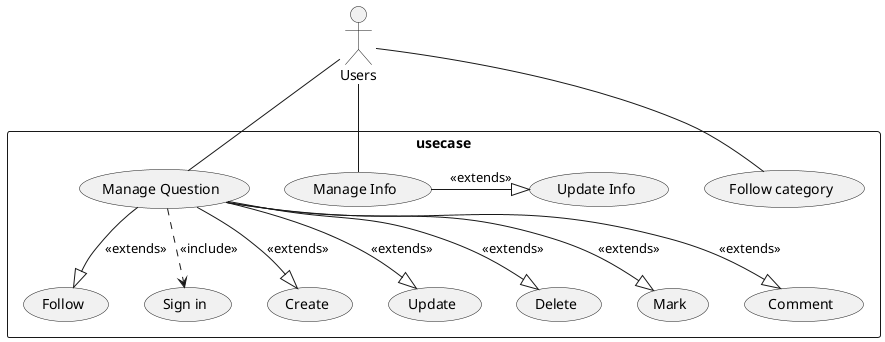 @startuml
actor Users
rectangle usecase{
    Users -right- (Manage Question)
    (Follow) <|-up-(Manage Question) : <<extends>>
    (Sign in) <.up- (Manage Question) : <<include>>
    (Create) <|-up-(Manage Question) : <<extends>>
    (Update) <|-up-(Manage Question) : <<extends>>
    (Delete) <|-up-(Manage Question) : <<extends>>
    (Mark) <|-up-(Manage Question) : <<extends>>
    (Comment) <|-up-(Manage Question) : <<extends>>
    Users -- (Manage Info)
    (Update Info) <|-left- (Manage Info) : <<extends>>
    Users -right- (Follow category)
}
@enduml
